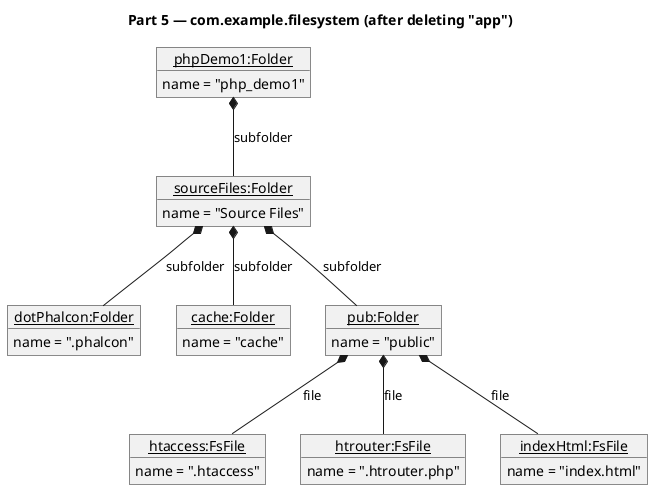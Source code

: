 @startuml
title Part 5 — com.example.filesystem (after deleting "app")

' Folders
object "<u>phpDemo1:Folder</u>" as pd1 {
  name = "php_demo1"
}

object "<u>sourceFiles:Folder</u>" as sf {
  name = "Source Files"
}

object "<u>dotPhalcon:Folder</u>" as ph {
  name = ".phalcon"
}

object "<u>cache:Folder</u>" as ca {
  name = "cache"
}

object "<u>pub:Folder</u>" as pb {
  name = "public"
}

' Files under public
object "<u>htaccess:FsFile</u>" as f1 {
  name = ".htaccess"
}

object "<u>htrouter:FsFile</u>" as f2 {
  name = ".htrouter.php"
}

object "<u>indexHtml:FsFile</u>" as f3 {
  name = "index.html"
}

' Containment after step 2 (app has been removed)
pd1 *-- sf : subfolder
sf  *-- ph : subfolder
sf  *-- ca : subfolder
sf  *-- pb : subfolder

pb  *-- f1 : file
pb  *-- f2 : file
pb  *-- f3 : file

@enduml
